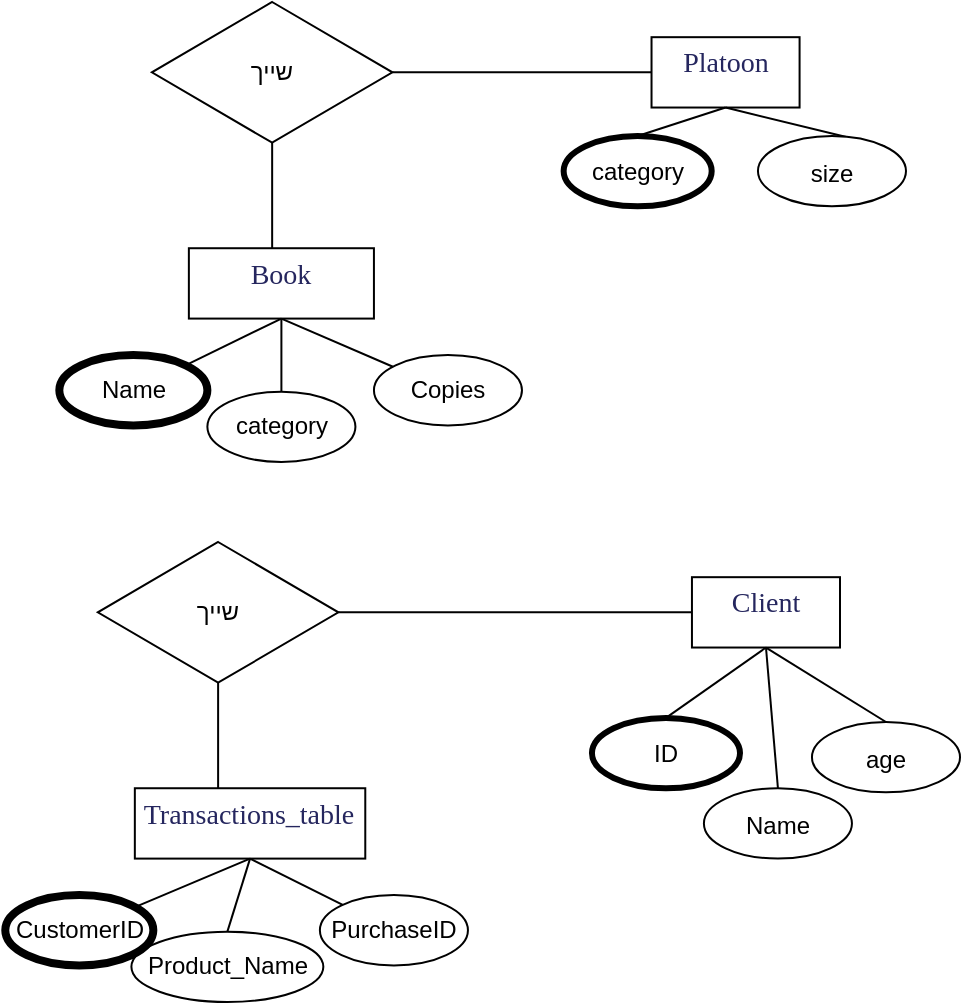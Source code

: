 <mxfile version="21.6.8" type="device">
  <diagram name="Page-1" id="XqMH33ITdPXYBQDwjfYb">
    <mxGraphModel dx="790" dy="783" grid="1" gridSize="10" guides="1" tooltips="1" connect="1" arrows="1" fold="1" page="1" pageScale="1" pageWidth="827" pageHeight="1169" math="0" shadow="0">
      <root>
        <mxCell id="0" />
        <mxCell id="1" parent="0" />
        <mxCell id="BCfwZxCEeiZTPiEJslTI-27" value="" style="group" vertex="1" connectable="0" parent="1">
          <mxGeometry x="66.66" y="30" width="423.34" height="230" as="geometry" />
        </mxCell>
        <mxCell id="BCfwZxCEeiZTPiEJslTI-2" value="&lt;h3 style=&quot;padding: 0px 0px 10px; margin: 0px; box-sizing: border-box; font-family: EuclidCircularA-Medium; font-size: 14px; line-height: 20px; color: rgb(37, 38, 94); font-weight: 500; text-align: start;&quot; class=&quot;table-name&quot;&gt;Platoon&lt;/h3&gt;" style="rounded=0;whiteSpace=wrap;html=1;" vertex="1" parent="BCfwZxCEeiZTPiEJslTI-27">
          <mxGeometry x="296.107" y="17.588" width="74.026" height="35.176" as="geometry" />
        </mxCell>
        <mxCell id="BCfwZxCEeiZTPiEJslTI-6" value="category" style="ellipse;whiteSpace=wrap;html=1;strokeWidth=3;" vertex="1" parent="BCfwZxCEeiZTPiEJslTI-27">
          <mxGeometry x="252.155" y="66.972" width="74.026" height="35.176" as="geometry" />
        </mxCell>
        <mxCell id="BCfwZxCEeiZTPiEJslTI-8" value="" style="endArrow=none;html=1;rounded=0;entryX=0.5;entryY=1;entryDx=0;entryDy=0;exitX=0.5;exitY=0;exitDx=0;exitDy=0;" edge="1" parent="BCfwZxCEeiZTPiEJslTI-27" source="BCfwZxCEeiZTPiEJslTI-6" target="BCfwZxCEeiZTPiEJslTI-2">
          <mxGeometry width="50" height="50" relative="1" as="geometry">
            <mxPoint x="305.36" y="193.469" as="sourcePoint" />
            <mxPoint x="351.627" y="149.499" as="targetPoint" />
          </mxGeometry>
        </mxCell>
        <mxCell id="BCfwZxCEeiZTPiEJslTI-12" value="" style="endArrow=none;html=1;rounded=0;entryX=0;entryY=0.5;entryDx=0;entryDy=0;" edge="1" parent="BCfwZxCEeiZTPiEJslTI-27" target="BCfwZxCEeiZTPiEJslTI-2">
          <mxGeometry width="50" height="50" relative="1" as="geometry">
            <mxPoint x="166.562" y="35.176" as="sourcePoint" />
            <mxPoint x="148.055" y="149.499" as="targetPoint" />
          </mxGeometry>
        </mxCell>
        <mxCell id="BCfwZxCEeiZTPiEJslTI-13" value="שייך" style="rhombus;whiteSpace=wrap;html=1;" vertex="1" parent="BCfwZxCEeiZTPiEJslTI-27">
          <mxGeometry x="46.27" width="120.292" height="70.352" as="geometry" />
        </mxCell>
        <mxCell id="BCfwZxCEeiZTPiEJslTI-14" value="" style="endArrow=none;html=1;rounded=0;entryX=0.5;entryY=1;entryDx=0;entryDy=0;" edge="1" parent="BCfwZxCEeiZTPiEJslTI-27" target="BCfwZxCEeiZTPiEJslTI-13">
          <mxGeometry width="50" height="50" relative="1" as="geometry">
            <mxPoint x="106.416" y="123.117" as="sourcePoint" />
            <mxPoint x="166.562" y="149.499" as="targetPoint" />
          </mxGeometry>
        </mxCell>
        <mxCell id="BCfwZxCEeiZTPiEJslTI-15" value="&lt;h3 style=&quot;padding: 0px 0px 10px; margin: 0px; box-sizing: border-box; font-family: EuclidCircularA-Medium; font-size: 14px; line-height: 20px; color: rgb(37, 38, 94); font-weight: 500; text-align: start;&quot; class=&quot;table-name&quot;&gt;Book&lt;/h3&gt;" style="rounded=0;whiteSpace=wrap;html=1;" vertex="1" parent="BCfwZxCEeiZTPiEJslTI-27">
          <mxGeometry x="64.776" y="123.117" width="92.532" height="35.176" as="geometry" />
        </mxCell>
        <mxCell id="BCfwZxCEeiZTPiEJslTI-16" value="Copies" style="ellipse;whiteSpace=wrap;html=1;" vertex="1" parent="BCfwZxCEeiZTPiEJslTI-27">
          <mxGeometry x="157.307" y="176.558" width="74.026" height="35.176" as="geometry" />
        </mxCell>
        <mxCell id="BCfwZxCEeiZTPiEJslTI-17" value="category" style="ellipse;whiteSpace=wrap;html=1;" vertex="1" parent="BCfwZxCEeiZTPiEJslTI-27">
          <mxGeometry x="74.028" y="194.824" width="74.026" height="35.176" as="geometry" />
        </mxCell>
        <mxCell id="BCfwZxCEeiZTPiEJslTI-18" value="&lt;p style=&quot;line-height: 160%;&quot;&gt;Name&lt;br&gt;&lt;/p&gt;" style="ellipse;whiteSpace=wrap;html=1;strokeWidth=4;" vertex="1" parent="BCfwZxCEeiZTPiEJslTI-27">
          <mxGeometry y="176.557" width="74.026" height="35.176" as="geometry" />
        </mxCell>
        <mxCell id="BCfwZxCEeiZTPiEJslTI-19" value="" style="endArrow=none;html=1;rounded=0;entryX=0.5;entryY=1;entryDx=0;entryDy=0;exitX=0.5;exitY=0;exitDx=0;exitDy=0;" edge="1" parent="BCfwZxCEeiZTPiEJslTI-27" source="BCfwZxCEeiZTPiEJslTI-17" target="BCfwZxCEeiZTPiEJslTI-15">
          <mxGeometry width="50" height="50" relative="1" as="geometry">
            <mxPoint x="101.789" y="193.469" as="sourcePoint" />
            <mxPoint x="148.055" y="149.499" as="targetPoint" />
          </mxGeometry>
        </mxCell>
        <mxCell id="BCfwZxCEeiZTPiEJslTI-20" value="" style="endArrow=none;html=1;rounded=0;entryX=0.5;entryY=1;entryDx=0;entryDy=0;" edge="1" parent="BCfwZxCEeiZTPiEJslTI-27" source="BCfwZxCEeiZTPiEJslTI-18" target="BCfwZxCEeiZTPiEJslTI-15">
          <mxGeometry width="50" height="50" relative="1" as="geometry">
            <mxPoint x="101.789" y="193.469" as="sourcePoint" />
            <mxPoint x="148.055" y="149.499" as="targetPoint" />
          </mxGeometry>
        </mxCell>
        <mxCell id="BCfwZxCEeiZTPiEJslTI-21" value="" style="endArrow=none;html=1;rounded=0;entryX=0.5;entryY=1;entryDx=0;entryDy=0;" edge="1" parent="BCfwZxCEeiZTPiEJslTI-27" source="BCfwZxCEeiZTPiEJslTI-16" target="BCfwZxCEeiZTPiEJslTI-15">
          <mxGeometry width="50" height="50" relative="1" as="geometry">
            <mxPoint x="101.789" y="193.469" as="sourcePoint" />
            <mxPoint x="148.055" y="149.499" as="targetPoint" />
          </mxGeometry>
        </mxCell>
        <mxCell id="BCfwZxCEeiZTPiEJslTI-25" value="" style="endArrow=none;html=1;rounded=0;entryX=0.5;entryY=1;entryDx=0;entryDy=0;exitX=1;exitY=0;exitDx=0;exitDy=0;" edge="1" source="BCfwZxCEeiZTPiEJslTI-26" parent="BCfwZxCEeiZTPiEJslTI-27" target="BCfwZxCEeiZTPiEJslTI-2">
          <mxGeometry width="50" height="50" relative="1" as="geometry">
            <mxPoint x="407.148" y="201.585" as="sourcePoint" />
            <mxPoint x="435.139" y="61.083" as="targetPoint" />
          </mxGeometry>
        </mxCell>
        <mxCell id="BCfwZxCEeiZTPiEJslTI-26" value="&lt;p style=&quot;line-height: 0%;&quot;&gt;size&lt;/p&gt;" style="ellipse;whiteSpace=wrap;html=1;strokeWidth=1;" vertex="1" parent="BCfwZxCEeiZTPiEJslTI-27">
          <mxGeometry x="349.314" y="66.972" width="74.026" height="35.176" as="geometry" />
        </mxCell>
        <mxCell id="BCfwZxCEeiZTPiEJslTI-47" value="" style="group" vertex="1" connectable="0" parent="1">
          <mxGeometry x="39.64" y="300" width="477.37" height="230" as="geometry" />
        </mxCell>
        <mxCell id="BCfwZxCEeiZTPiEJslTI-28" value="" style="group" vertex="1" connectable="0" parent="BCfwZxCEeiZTPiEJslTI-47">
          <mxGeometry width="423.34" height="230" as="geometry" />
        </mxCell>
        <mxCell id="BCfwZxCEeiZTPiEJslTI-29" value="&lt;h3 style=&quot;padding: 0px 0px 10px; margin: 0px; box-sizing: border-box; font-family: EuclidCircularA-Medium; font-size: 14px; line-height: 20px; color: rgb(37, 38, 94); font-weight: 500; text-align: start;&quot; class=&quot;table-name&quot;&gt;Client&lt;/h3&gt;" style="rounded=0;whiteSpace=wrap;html=1;" vertex="1" parent="BCfwZxCEeiZTPiEJslTI-28">
          <mxGeometry x="343.337" y="17.588" width="74.026" height="35.176" as="geometry" />
        </mxCell>
        <mxCell id="BCfwZxCEeiZTPiEJslTI-30" value="ID" style="ellipse;whiteSpace=wrap;html=1;strokeWidth=3;" vertex="1" parent="BCfwZxCEeiZTPiEJslTI-28">
          <mxGeometry x="293.335" y="87.942" width="74.026" height="35.176" as="geometry" />
        </mxCell>
        <mxCell id="BCfwZxCEeiZTPiEJslTI-31" value="" style="endArrow=none;html=1;rounded=0;entryX=0.5;entryY=1;entryDx=0;entryDy=0;exitX=0.5;exitY=0;exitDx=0;exitDy=0;" edge="1" parent="BCfwZxCEeiZTPiEJslTI-28" source="BCfwZxCEeiZTPiEJslTI-30" target="BCfwZxCEeiZTPiEJslTI-29">
          <mxGeometry width="50" height="50" relative="1" as="geometry">
            <mxPoint x="305.36" y="193.469" as="sourcePoint" />
            <mxPoint x="351.627" y="149.499" as="targetPoint" />
          </mxGeometry>
        </mxCell>
        <mxCell id="BCfwZxCEeiZTPiEJslTI-32" value="" style="endArrow=none;html=1;rounded=0;entryX=0;entryY=0.5;entryDx=0;entryDy=0;" edge="1" parent="BCfwZxCEeiZTPiEJslTI-28" target="BCfwZxCEeiZTPiEJslTI-29">
          <mxGeometry width="50" height="50" relative="1" as="geometry">
            <mxPoint x="166.562" y="35.176" as="sourcePoint" />
            <mxPoint x="148.055" y="149.499" as="targetPoint" />
          </mxGeometry>
        </mxCell>
        <mxCell id="BCfwZxCEeiZTPiEJslTI-33" value="שייך" style="rhombus;whiteSpace=wrap;html=1;" vertex="1" parent="BCfwZxCEeiZTPiEJslTI-28">
          <mxGeometry x="46.27" width="120.292" height="70.352" as="geometry" />
        </mxCell>
        <mxCell id="BCfwZxCEeiZTPiEJslTI-34" value="" style="endArrow=none;html=1;rounded=0;entryX=0.5;entryY=1;entryDx=0;entryDy=0;" edge="1" parent="BCfwZxCEeiZTPiEJslTI-28" target="BCfwZxCEeiZTPiEJslTI-33">
          <mxGeometry width="50" height="50" relative="1" as="geometry">
            <mxPoint x="106.416" y="123.117" as="sourcePoint" />
            <mxPoint x="166.562" y="149.499" as="targetPoint" />
          </mxGeometry>
        </mxCell>
        <mxCell id="BCfwZxCEeiZTPiEJslTI-35" value="&lt;h3 style=&quot;padding: 0px 0px 10px; margin: 0px; box-sizing: border-box; font-family: EuclidCircularA-Medium; font-size: 14px; line-height: 20px; color: rgb(37, 38, 94); font-weight: 500; text-align: start;&quot; class=&quot;table-name&quot;&gt;Transactions_table&lt;/h3&gt;" style="rounded=0;whiteSpace=wrap;html=1;" vertex="1" parent="BCfwZxCEeiZTPiEJslTI-28">
          <mxGeometry x="64.78" y="123.12" width="115.22" height="35.18" as="geometry" />
        </mxCell>
        <mxCell id="BCfwZxCEeiZTPiEJslTI-36" value="PurchaseID" style="ellipse;whiteSpace=wrap;html=1;" vertex="1" parent="BCfwZxCEeiZTPiEJslTI-28">
          <mxGeometry x="157.307" y="176.558" width="74.026" height="35.176" as="geometry" />
        </mxCell>
        <mxCell id="BCfwZxCEeiZTPiEJslTI-37" value="Product_Name" style="ellipse;whiteSpace=wrap;html=1;" vertex="1" parent="BCfwZxCEeiZTPiEJslTI-28">
          <mxGeometry x="63.06" y="194.82" width="95.97" height="35.18" as="geometry" />
        </mxCell>
        <mxCell id="BCfwZxCEeiZTPiEJslTI-38" value="&lt;p style=&quot;line-height: 160%;&quot;&gt;CustomerID&lt;br&gt;&lt;/p&gt;" style="ellipse;whiteSpace=wrap;html=1;strokeWidth=4;" vertex="1" parent="BCfwZxCEeiZTPiEJslTI-28">
          <mxGeometry y="176.557" width="74.026" height="35.176" as="geometry" />
        </mxCell>
        <mxCell id="BCfwZxCEeiZTPiEJslTI-39" value="" style="endArrow=none;html=1;rounded=0;entryX=0.5;entryY=1;entryDx=0;entryDy=0;exitX=0.5;exitY=0;exitDx=0;exitDy=0;" edge="1" parent="BCfwZxCEeiZTPiEJslTI-28" source="BCfwZxCEeiZTPiEJslTI-37" target="BCfwZxCEeiZTPiEJslTI-35">
          <mxGeometry width="50" height="50" relative="1" as="geometry">
            <mxPoint x="101.789" y="193.469" as="sourcePoint" />
            <mxPoint x="148.055" y="149.499" as="targetPoint" />
          </mxGeometry>
        </mxCell>
        <mxCell id="BCfwZxCEeiZTPiEJslTI-40" value="" style="endArrow=none;html=1;rounded=0;entryX=0.5;entryY=1;entryDx=0;entryDy=0;" edge="1" parent="BCfwZxCEeiZTPiEJslTI-28" source="BCfwZxCEeiZTPiEJslTI-38" target="BCfwZxCEeiZTPiEJslTI-35">
          <mxGeometry width="50" height="50" relative="1" as="geometry">
            <mxPoint x="101.789" y="193.469" as="sourcePoint" />
            <mxPoint x="148.055" y="149.499" as="targetPoint" />
          </mxGeometry>
        </mxCell>
        <mxCell id="BCfwZxCEeiZTPiEJslTI-41" value="" style="endArrow=none;html=1;rounded=0;entryX=0.5;entryY=1;entryDx=0;entryDy=0;" edge="1" parent="BCfwZxCEeiZTPiEJslTI-28" source="BCfwZxCEeiZTPiEJslTI-36" target="BCfwZxCEeiZTPiEJslTI-35">
          <mxGeometry width="50" height="50" relative="1" as="geometry">
            <mxPoint x="101.789" y="193.469" as="sourcePoint" />
            <mxPoint x="148.055" y="149.499" as="targetPoint" />
          </mxGeometry>
        </mxCell>
        <mxCell id="BCfwZxCEeiZTPiEJslTI-42" value="" style="endArrow=none;html=1;rounded=0;entryX=0.5;entryY=1;entryDx=0;entryDy=0;exitX=0.5;exitY=0;exitDx=0;exitDy=0;" edge="1" parent="BCfwZxCEeiZTPiEJslTI-28" source="BCfwZxCEeiZTPiEJslTI-43" target="BCfwZxCEeiZTPiEJslTI-29">
          <mxGeometry width="50" height="50" relative="1" as="geometry">
            <mxPoint x="407.148" y="201.585" as="sourcePoint" />
            <mxPoint x="435.139" y="61.083" as="targetPoint" />
          </mxGeometry>
        </mxCell>
        <mxCell id="BCfwZxCEeiZTPiEJslTI-43" value="&lt;p style=&quot;line-height: 0%;&quot;&gt;Name&lt;br&gt;&lt;/p&gt;" style="ellipse;whiteSpace=wrap;html=1;strokeWidth=1;" vertex="1" parent="BCfwZxCEeiZTPiEJslTI-28">
          <mxGeometry x="349.314" y="123.122" width="74.026" height="35.176" as="geometry" />
        </mxCell>
        <mxCell id="BCfwZxCEeiZTPiEJslTI-44" value="&lt;p style=&quot;line-height: 0%;&quot;&gt;age&lt;br&gt;&lt;/p&gt;" style="ellipse;whiteSpace=wrap;html=1;strokeWidth=1;" vertex="1" parent="BCfwZxCEeiZTPiEJslTI-47">
          <mxGeometry x="403.344" y="90.002" width="74.026" height="35.176" as="geometry" />
        </mxCell>
        <mxCell id="BCfwZxCEeiZTPiEJslTI-45" value="" style="endArrow=none;html=1;rounded=0;entryX=0.5;entryY=1;entryDx=0;entryDy=0;exitX=0.5;exitY=0;exitDx=0;exitDy=0;" edge="1" source="BCfwZxCEeiZTPiEJslTI-44" parent="BCfwZxCEeiZTPiEJslTI-47" target="BCfwZxCEeiZTPiEJslTI-29">
          <mxGeometry width="50" height="50" relative="1" as="geometry">
            <mxPoint x="497.368" y="201.585" as="sourcePoint" />
            <mxPoint x="423.22" y="53" as="targetPoint" />
          </mxGeometry>
        </mxCell>
      </root>
    </mxGraphModel>
  </diagram>
</mxfile>
